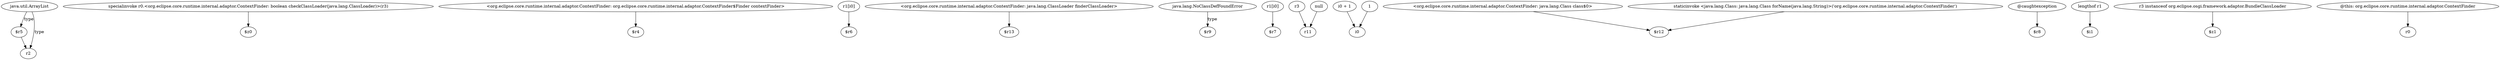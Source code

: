 digraph g {
0[label="java.util.ArrayList"]
1[label="$r5"]
0->1[label="type"]
2[label="specialinvoke r0.<org.eclipse.core.runtime.internal.adaptor.ContextFinder: boolean checkClassLoader(java.lang.ClassLoader)>(r3)"]
3[label="$z0"]
2->3[label=""]
4[label="<org.eclipse.core.runtime.internal.adaptor.ContextFinder: org.eclipse.core.runtime.internal.adaptor.ContextFinder$Finder contextFinder>"]
5[label="$r4"]
4->5[label=""]
6[label="r1[i0]"]
7[label="$r6"]
6->7[label=""]
8[label="r2"]
0->8[label="type"]
9[label="<org.eclipse.core.runtime.internal.adaptor.ContextFinder: java.lang.ClassLoader finderClassLoader>"]
10[label="$r13"]
9->10[label=""]
11[label="java.lang.NoClassDefFoundError"]
12[label="$r9"]
11->12[label="type"]
13[label="r1[i0]"]
14[label="$r7"]
13->14[label=""]
1->8[label=""]
15[label="r3"]
16[label="r11"]
15->16[label=""]
17[label="i0 + 1"]
18[label="i0"]
17->18[label=""]
19[label="<org.eclipse.core.runtime.internal.adaptor.ContextFinder: java.lang.Class class$0>"]
20[label="$r12"]
19->20[label=""]
21[label="@caughtexception"]
22[label="$r8"]
21->22[label=""]
23[label="lengthof r1"]
24[label="$i1"]
23->24[label=""]
25[label="1"]
25->18[label=""]
26[label="r3 instanceof org.eclipse.osgi.framework.adaptor.BundleClassLoader"]
27[label="$z1"]
26->27[label=""]
28[label="staticinvoke <java.lang.Class: java.lang.Class forName(java.lang.String)>('org.eclipse.core.runtime.internal.adaptor.ContextFinder')"]
28->20[label=""]
29[label="@this: org.eclipse.core.runtime.internal.adaptor.ContextFinder"]
30[label="r0"]
29->30[label=""]
31[label="null"]
31->16[label=""]
}